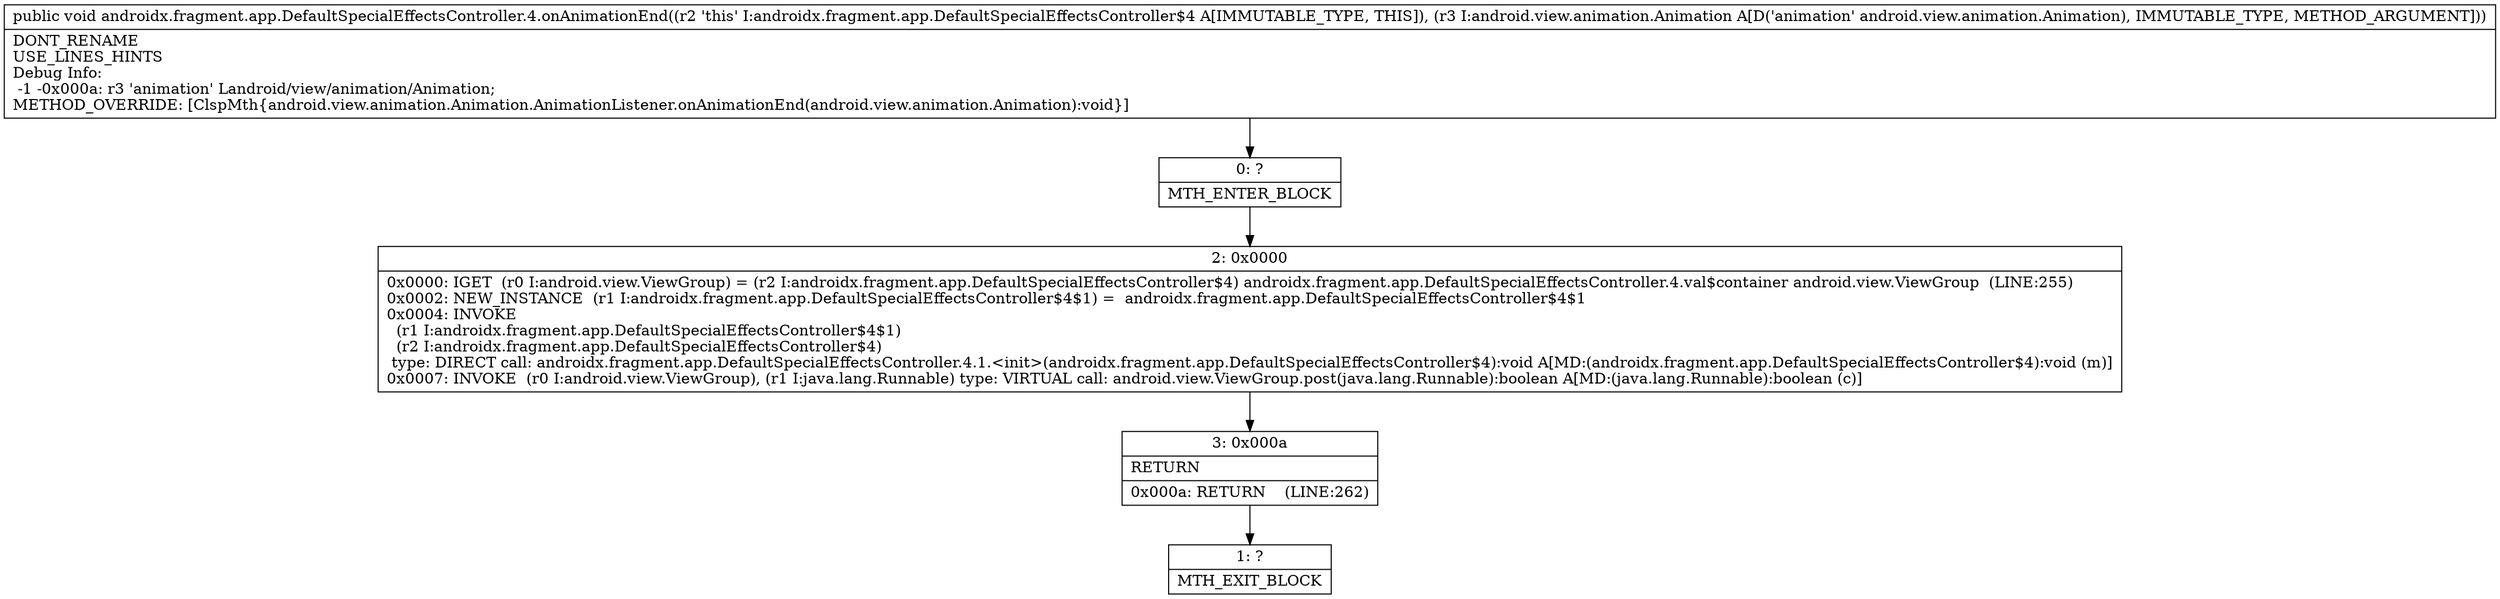 digraph "CFG forandroidx.fragment.app.DefaultSpecialEffectsController.4.onAnimationEnd(Landroid\/view\/animation\/Animation;)V" {
Node_0 [shape=record,label="{0\:\ ?|MTH_ENTER_BLOCK\l}"];
Node_2 [shape=record,label="{2\:\ 0x0000|0x0000: IGET  (r0 I:android.view.ViewGroup) = (r2 I:androidx.fragment.app.DefaultSpecialEffectsController$4) androidx.fragment.app.DefaultSpecialEffectsController.4.val$container android.view.ViewGroup  (LINE:255)\l0x0002: NEW_INSTANCE  (r1 I:androidx.fragment.app.DefaultSpecialEffectsController$4$1) =  androidx.fragment.app.DefaultSpecialEffectsController$4$1 \l0x0004: INVOKE  \l  (r1 I:androidx.fragment.app.DefaultSpecialEffectsController$4$1)\l  (r2 I:androidx.fragment.app.DefaultSpecialEffectsController$4)\l type: DIRECT call: androidx.fragment.app.DefaultSpecialEffectsController.4.1.\<init\>(androidx.fragment.app.DefaultSpecialEffectsController$4):void A[MD:(androidx.fragment.app.DefaultSpecialEffectsController$4):void (m)]\l0x0007: INVOKE  (r0 I:android.view.ViewGroup), (r1 I:java.lang.Runnable) type: VIRTUAL call: android.view.ViewGroup.post(java.lang.Runnable):boolean A[MD:(java.lang.Runnable):boolean (c)]\l}"];
Node_3 [shape=record,label="{3\:\ 0x000a|RETURN\l|0x000a: RETURN    (LINE:262)\l}"];
Node_1 [shape=record,label="{1\:\ ?|MTH_EXIT_BLOCK\l}"];
MethodNode[shape=record,label="{public void androidx.fragment.app.DefaultSpecialEffectsController.4.onAnimationEnd((r2 'this' I:androidx.fragment.app.DefaultSpecialEffectsController$4 A[IMMUTABLE_TYPE, THIS]), (r3 I:android.view.animation.Animation A[D('animation' android.view.animation.Animation), IMMUTABLE_TYPE, METHOD_ARGUMENT]))  | DONT_RENAME\lUSE_LINES_HINTS\lDebug Info:\l  \-1 \-0x000a: r3 'animation' Landroid\/view\/animation\/Animation;\lMETHOD_OVERRIDE: [ClspMth\{android.view.animation.Animation.AnimationListener.onAnimationEnd(android.view.animation.Animation):void\}]\l}"];
MethodNode -> Node_0;Node_0 -> Node_2;
Node_2 -> Node_3;
Node_3 -> Node_1;
}

